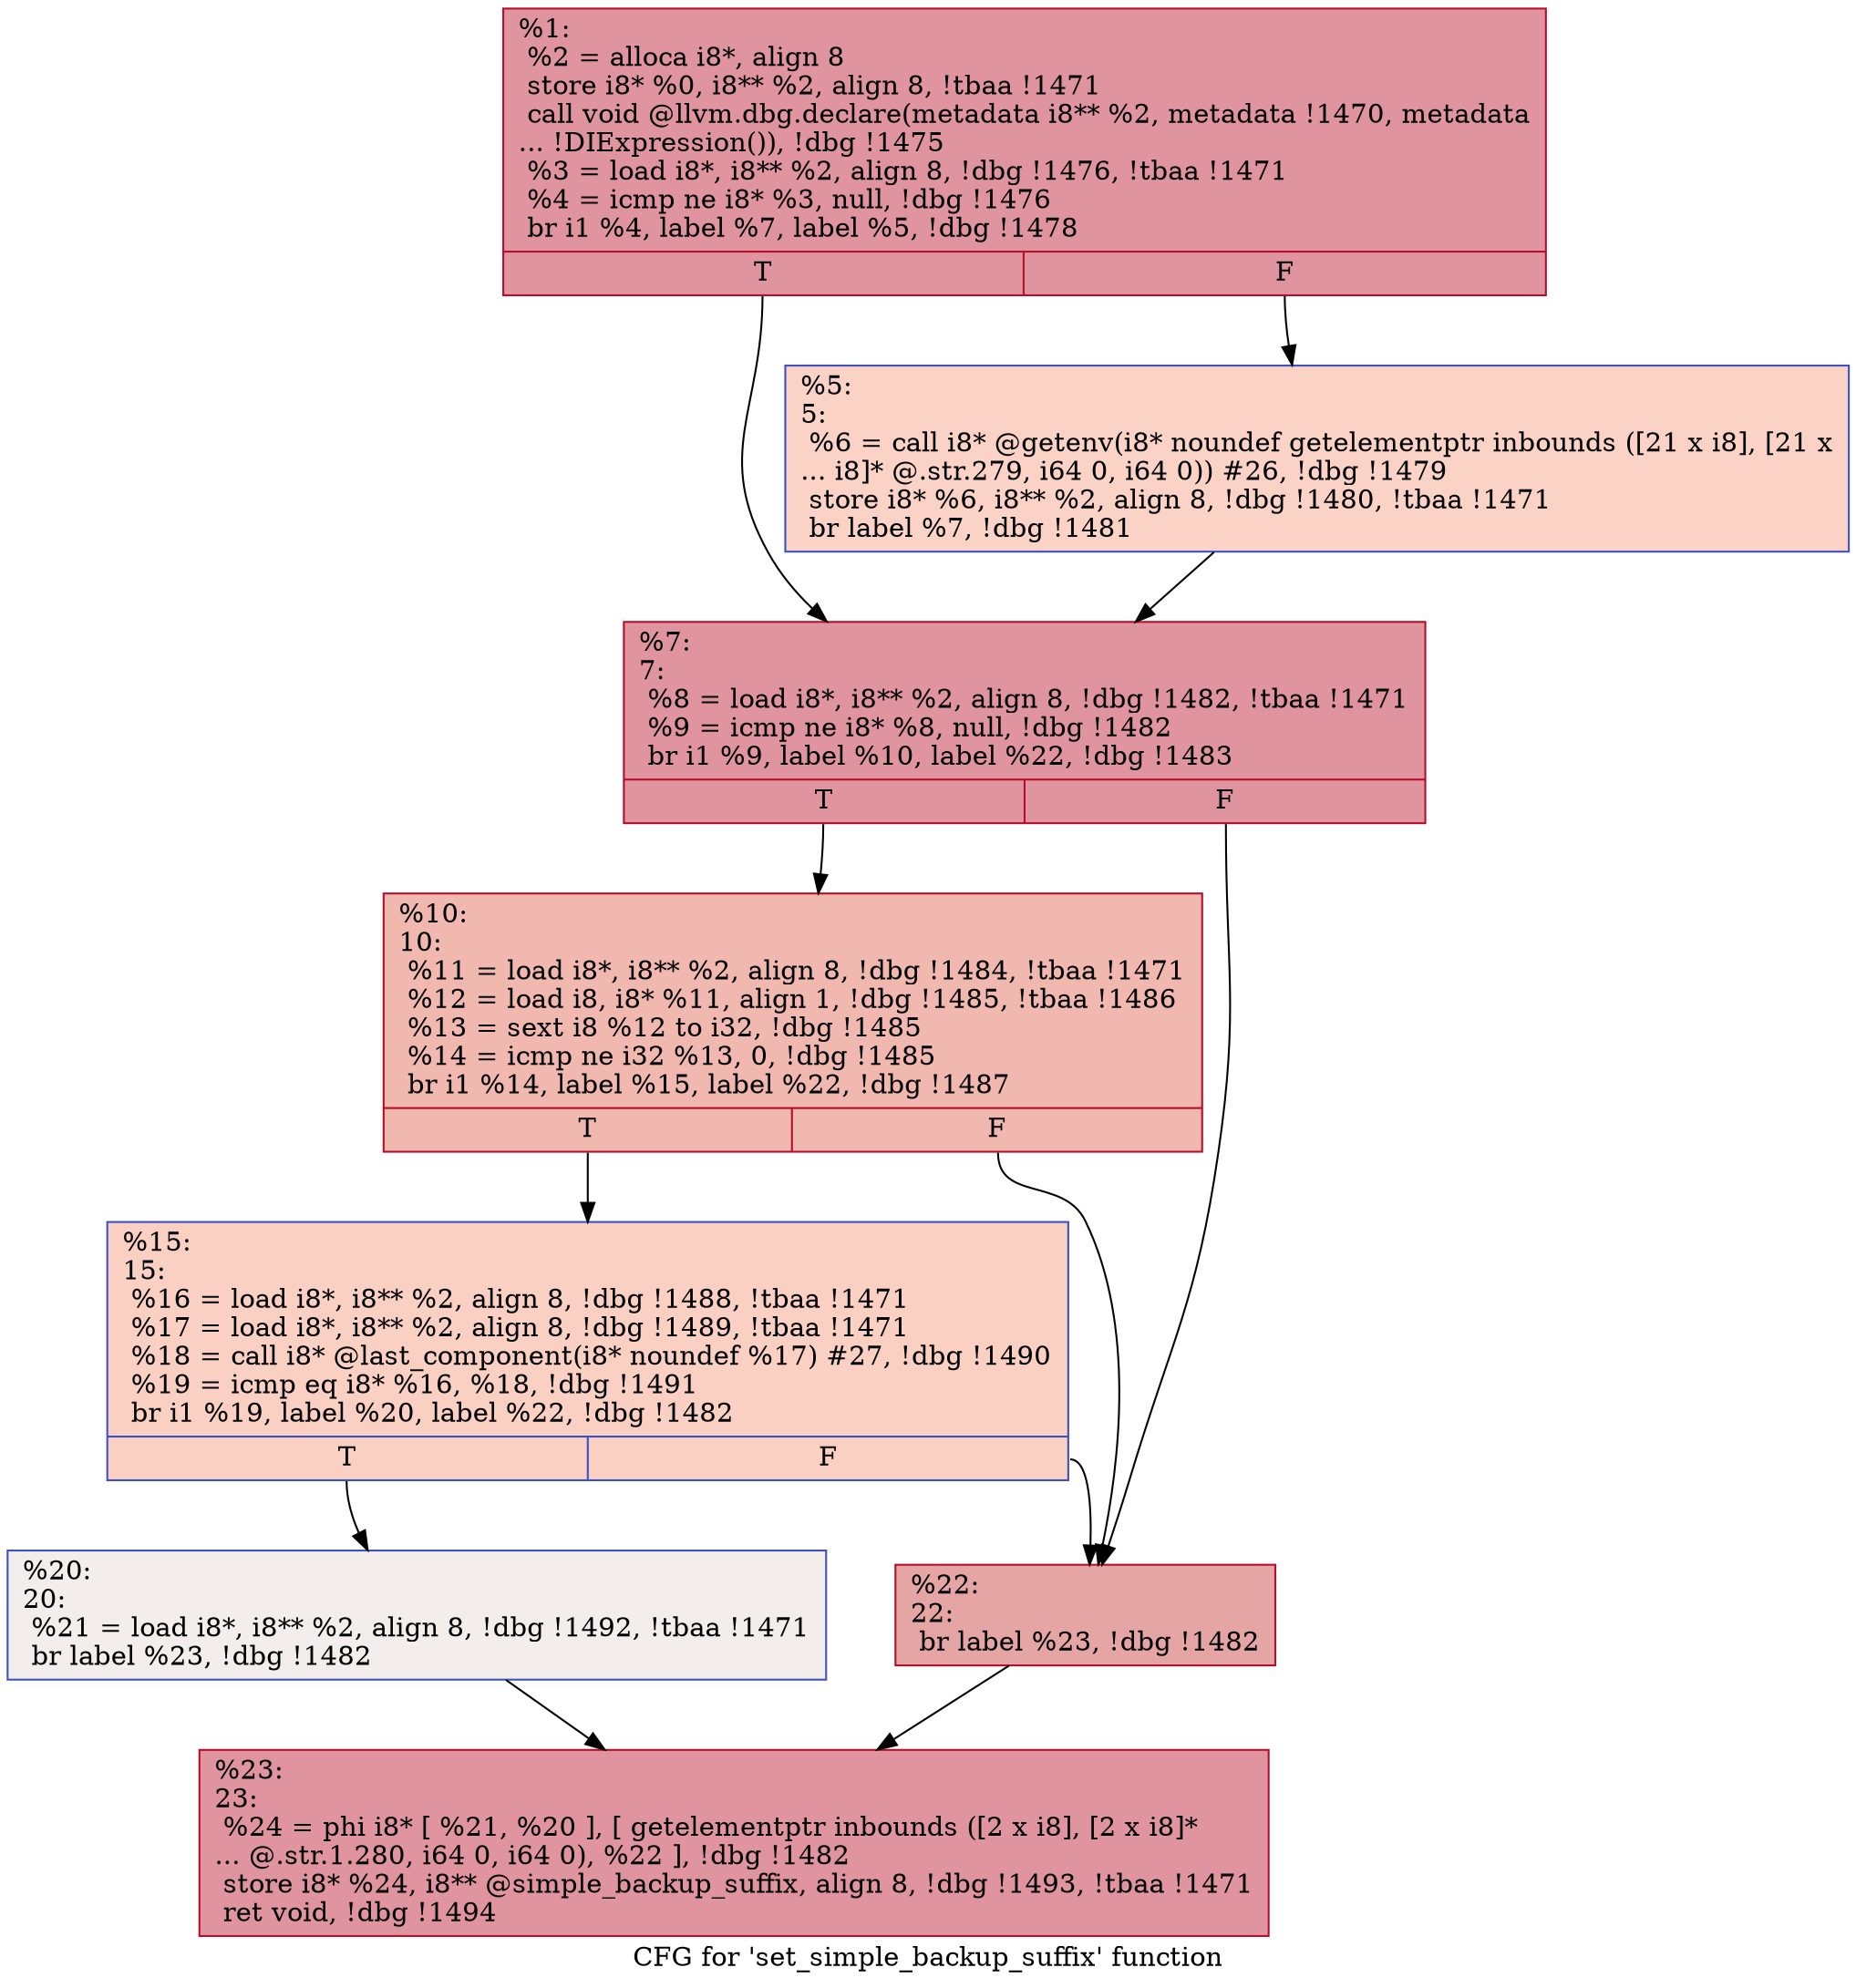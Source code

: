 digraph "CFG for 'set_simple_backup_suffix' function" {
	label="CFG for 'set_simple_backup_suffix' function";

	Node0xf3d130 [shape=record,color="#b70d28ff", style=filled, fillcolor="#b70d2870",label="{%1:\l  %2 = alloca i8*, align 8\l  store i8* %0, i8** %2, align 8, !tbaa !1471\l  call void @llvm.dbg.declare(metadata i8** %2, metadata !1470, metadata\l... !DIExpression()), !dbg !1475\l  %3 = load i8*, i8** %2, align 8, !dbg !1476, !tbaa !1471\l  %4 = icmp ne i8* %3, null, !dbg !1476\l  br i1 %4, label %7, label %5, !dbg !1478\l|{<s0>T|<s1>F}}"];
	Node0xf3d130:s0 -> Node0xf3fe40;
	Node0xf3d130:s1 -> Node0xf3fdf0;
	Node0xf3fdf0 [shape=record,color="#3d50c3ff", style=filled, fillcolor="#f59c7d70",label="{%5:\l5:                                                \l  %6 = call i8* @getenv(i8* noundef getelementptr inbounds ([21 x i8], [21 x\l... i8]* @.str.279, i64 0, i64 0)) #26, !dbg !1479\l  store i8* %6, i8** %2, align 8, !dbg !1480, !tbaa !1471\l  br label %7, !dbg !1481\l}"];
	Node0xf3fdf0 -> Node0xf3fe40;
	Node0xf3fe40 [shape=record,color="#b70d28ff", style=filled, fillcolor="#b70d2870",label="{%7:\l7:                                                \l  %8 = load i8*, i8** %2, align 8, !dbg !1482, !tbaa !1471\l  %9 = icmp ne i8* %8, null, !dbg !1482\l  br i1 %9, label %10, label %22, !dbg !1483\l|{<s0>T|<s1>F}}"];
	Node0xf3fe40:s0 -> Node0xf3fe90;
	Node0xf3fe40:s1 -> Node0xf3ff80;
	Node0xf3fe90 [shape=record,color="#b70d28ff", style=filled, fillcolor="#dc5d4a70",label="{%10:\l10:                                               \l  %11 = load i8*, i8** %2, align 8, !dbg !1484, !tbaa !1471\l  %12 = load i8, i8* %11, align 1, !dbg !1485, !tbaa !1486\l  %13 = sext i8 %12 to i32, !dbg !1485\l  %14 = icmp ne i32 %13, 0, !dbg !1485\l  br i1 %14, label %15, label %22, !dbg !1487\l|{<s0>T|<s1>F}}"];
	Node0xf3fe90:s0 -> Node0xf3fee0;
	Node0xf3fe90:s1 -> Node0xf3ff80;
	Node0xf3fee0 [shape=record,color="#3d50c3ff", style=filled, fillcolor="#f3947570",label="{%15:\l15:                                               \l  %16 = load i8*, i8** %2, align 8, !dbg !1488, !tbaa !1471\l  %17 = load i8*, i8** %2, align 8, !dbg !1489, !tbaa !1471\l  %18 = call i8* @last_component(i8* noundef %17) #27, !dbg !1490\l  %19 = icmp eq i8* %16, %18, !dbg !1491\l  br i1 %19, label %20, label %22, !dbg !1482\l|{<s0>T|<s1>F}}"];
	Node0xf3fee0:s0 -> Node0xf3ff30;
	Node0xf3fee0:s1 -> Node0xf3ff80;
	Node0xf3ff30 [shape=record,color="#3d50c3ff", style=filled, fillcolor="#e3d9d370",label="{%20:\l20:                                               \l  %21 = load i8*, i8** %2, align 8, !dbg !1492, !tbaa !1471\l  br label %23, !dbg !1482\l}"];
	Node0xf3ff30 -> Node0xf3ffd0;
	Node0xf3ff80 [shape=record,color="#b70d28ff", style=filled, fillcolor="#c5333470",label="{%22:\l22:                                               \l  br label %23, !dbg !1482\l}"];
	Node0xf3ff80 -> Node0xf3ffd0;
	Node0xf3ffd0 [shape=record,color="#b70d28ff", style=filled, fillcolor="#b70d2870",label="{%23:\l23:                                               \l  %24 = phi i8* [ %21, %20 ], [ getelementptr inbounds ([2 x i8], [2 x i8]*\l... @.str.1.280, i64 0, i64 0), %22 ], !dbg !1482\l  store i8* %24, i8** @simple_backup_suffix, align 8, !dbg !1493, !tbaa !1471\l  ret void, !dbg !1494\l}"];
}
